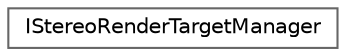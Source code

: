 digraph "Graphical Class Hierarchy"
{
 // INTERACTIVE_SVG=YES
 // LATEX_PDF_SIZE
  bgcolor="transparent";
  edge [fontname=Helvetica,fontsize=10,labelfontname=Helvetica,labelfontsize=10];
  node [fontname=Helvetica,fontsize=10,shape=box,height=0.2,width=0.4];
  rankdir="LR";
  Node0 [id="Node000000",label="IStereoRenderTargetManager",height=0.2,width=0.4,color="grey40", fillcolor="white", style="filled",URL="$d2/d1f/classIStereoRenderTargetManager.html",tooltip="The IStereoRenderTargetManager can be returned from IStereoRendering::GetRenderTargetManager() implem..."];
}
